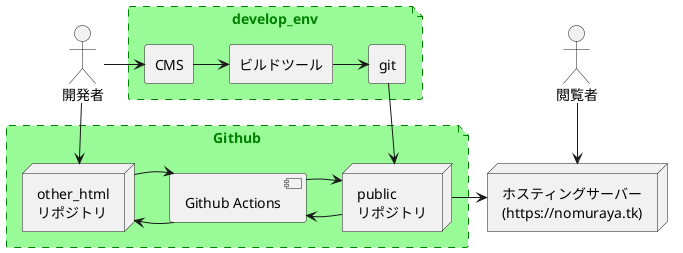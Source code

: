 ' Use: https://nomuraya.tk/2022/03/revealjs_wordpress_hosting/
' Ref: https://plantuml.com/ja/deployment-diagram
@startuml

:開発者:
node ホスティングサーバー [
  ホスティングサーバー
  (https://nomuraya.tk)
]
:閲覧者:

file develop_env #palegreen;line:green;line.dashed;text:green {
rectangle cms [
  CMS
]
rectangle ビルドツール [
  ビルドツール
]
rectangle git [
  git
]
}

file Github #palegreen;line:green;line.dashed;text:green {
node ホスティングリポジトリ [
  public
  リポジトリ
]
component CI [
  Github Actions
]
node 他のHTMLリポジトリ [
  other_html
  リポジトリ
]
}

開発者 --> 他のHTMLリポジトリ
開発者 -> cms
cms -> ビルドツール
ビルドツール -> git
git --> ホスティングリポジトリ
ホスティングリポジトリ -> ホスティングサーバー
ホスティングリポジトリ -left-> CI
CI -left-> 他のHTMLリポジトリ
他のHTMLリポジトリ -> CI
CI -> ホスティングリポジトリ
閲覧者 --> ホスティングサーバー

@enduml